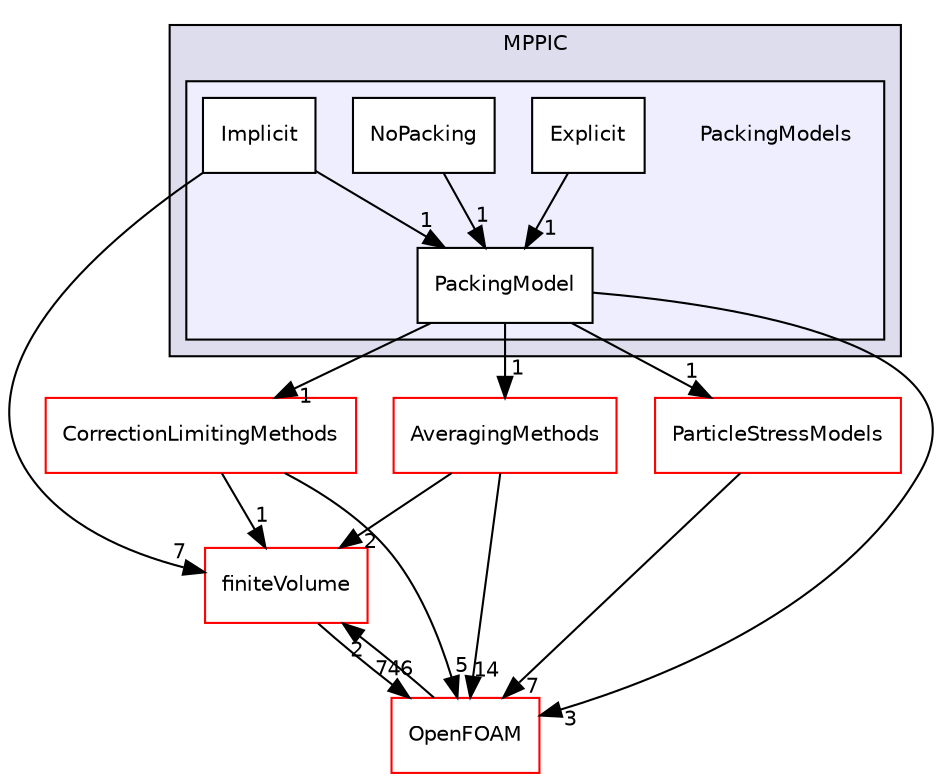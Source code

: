 digraph "src/lagrangian/intermediate/submodels/MPPIC/PackingModels" {
  bgcolor=transparent;
  compound=true
  node [ fontsize="10", fontname="Helvetica"];
  edge [ labelfontsize="10", labelfontname="Helvetica"];
  subgraph clusterdir_a5b7b518592fef4af5ad7ba70d45069c {
    graph [ bgcolor="#ddddee", pencolor="black", label="MPPIC" fontname="Helvetica", fontsize="10", URL="dir_a5b7b518592fef4af5ad7ba70d45069c.html"]
  subgraph clusterdir_53a1042b3e5d1ab48a4a4664459291c4 {
    graph [ bgcolor="#eeeeff", pencolor="black", label="" URL="dir_53a1042b3e5d1ab48a4a4664459291c4.html"];
    dir_53a1042b3e5d1ab48a4a4664459291c4 [shape=plaintext label="PackingModels"];
    dir_0aa300122fdf1bffb03bf013d1da586c [shape=box label="Explicit" color="black" fillcolor="white" style="filled" URL="dir_0aa300122fdf1bffb03bf013d1da586c.html"];
    dir_6924ef32199311be23d281fb22cc3cd4 [shape=box label="Implicit" color="black" fillcolor="white" style="filled" URL="dir_6924ef32199311be23d281fb22cc3cd4.html"];
    dir_ba0d3aab359bb0a2e9c1561062a37aab [shape=box label="NoPacking" color="black" fillcolor="white" style="filled" URL="dir_ba0d3aab359bb0a2e9c1561062a37aab.html"];
    dir_72cee44745666f6ed21c39ef493210e5 [shape=box label="PackingModel" color="black" fillcolor="white" style="filled" URL="dir_72cee44745666f6ed21c39ef493210e5.html"];
  }
  }
  dir_9bd15774b555cf7259a6fa18f99fe99b [shape=box label="finiteVolume" color="red" URL="dir_9bd15774b555cf7259a6fa18f99fe99b.html"];
  dir_b12817ec5633b1dd954c47001a1648bb [shape=box label="ParticleStressModels" color="red" URL="dir_b12817ec5633b1dd954c47001a1648bb.html"];
  dir_c5473ff19b20e6ec4dfe5c310b3778a8 [shape=box label="OpenFOAM" color="red" URL="dir_c5473ff19b20e6ec4dfe5c310b3778a8.html"];
  dir_88e5de7170fc9fcf22ab7f5d071065a8 [shape=box label="CorrectionLimitingMethods" color="red" URL="dir_88e5de7170fc9fcf22ab7f5d071065a8.html"];
  dir_fbd1c672053200686ab1ea737c0ac70f [shape=box label="AveragingMethods" color="red" URL="dir_fbd1c672053200686ab1ea737c0ac70f.html"];
  dir_9bd15774b555cf7259a6fa18f99fe99b->dir_c5473ff19b20e6ec4dfe5c310b3778a8 [headlabel="746", labeldistance=1.5 headhref="dir_000896_001896.html"];
  dir_72cee44745666f6ed21c39ef493210e5->dir_b12817ec5633b1dd954c47001a1648bb [headlabel="1", labeldistance=1.5 headhref="dir_001590_001391.html"];
  dir_72cee44745666f6ed21c39ef493210e5->dir_c5473ff19b20e6ec4dfe5c310b3778a8 [headlabel="3", labeldistance=1.5 headhref="dir_001590_001896.html"];
  dir_72cee44745666f6ed21c39ef493210e5->dir_88e5de7170fc9fcf22ab7f5d071065a8 [headlabel="1", labeldistance=1.5 headhref="dir_001590_001573.html"];
  dir_72cee44745666f6ed21c39ef493210e5->dir_fbd1c672053200686ab1ea737c0ac70f [headlabel="1", labeldistance=1.5 headhref="dir_001590_001568.html"];
  dir_ba0d3aab359bb0a2e9c1561062a37aab->dir_72cee44745666f6ed21c39ef493210e5 [headlabel="1", labeldistance=1.5 headhref="dir_001589_001590.html"];
  dir_0aa300122fdf1bffb03bf013d1da586c->dir_72cee44745666f6ed21c39ef493210e5 [headlabel="1", labeldistance=1.5 headhref="dir_001587_001590.html"];
  dir_b12817ec5633b1dd954c47001a1648bb->dir_c5473ff19b20e6ec4dfe5c310b3778a8 [headlabel="7", labeldistance=1.5 headhref="dir_001391_001896.html"];
  dir_c5473ff19b20e6ec4dfe5c310b3778a8->dir_9bd15774b555cf7259a6fa18f99fe99b [headlabel="2", labeldistance=1.5 headhref="dir_001896_000896.html"];
  dir_88e5de7170fc9fcf22ab7f5d071065a8->dir_9bd15774b555cf7259a6fa18f99fe99b [headlabel="1", labeldistance=1.5 headhref="dir_001573_000896.html"];
  dir_88e5de7170fc9fcf22ab7f5d071065a8->dir_c5473ff19b20e6ec4dfe5c310b3778a8 [headlabel="5", labeldistance=1.5 headhref="dir_001573_001896.html"];
  dir_fbd1c672053200686ab1ea737c0ac70f->dir_9bd15774b555cf7259a6fa18f99fe99b [headlabel="2", labeldistance=1.5 headhref="dir_001568_000896.html"];
  dir_fbd1c672053200686ab1ea737c0ac70f->dir_c5473ff19b20e6ec4dfe5c310b3778a8 [headlabel="14", labeldistance=1.5 headhref="dir_001568_001896.html"];
  dir_6924ef32199311be23d281fb22cc3cd4->dir_9bd15774b555cf7259a6fa18f99fe99b [headlabel="7", labeldistance=1.5 headhref="dir_001588_000896.html"];
  dir_6924ef32199311be23d281fb22cc3cd4->dir_72cee44745666f6ed21c39ef493210e5 [headlabel="1", labeldistance=1.5 headhref="dir_001588_001590.html"];
}
